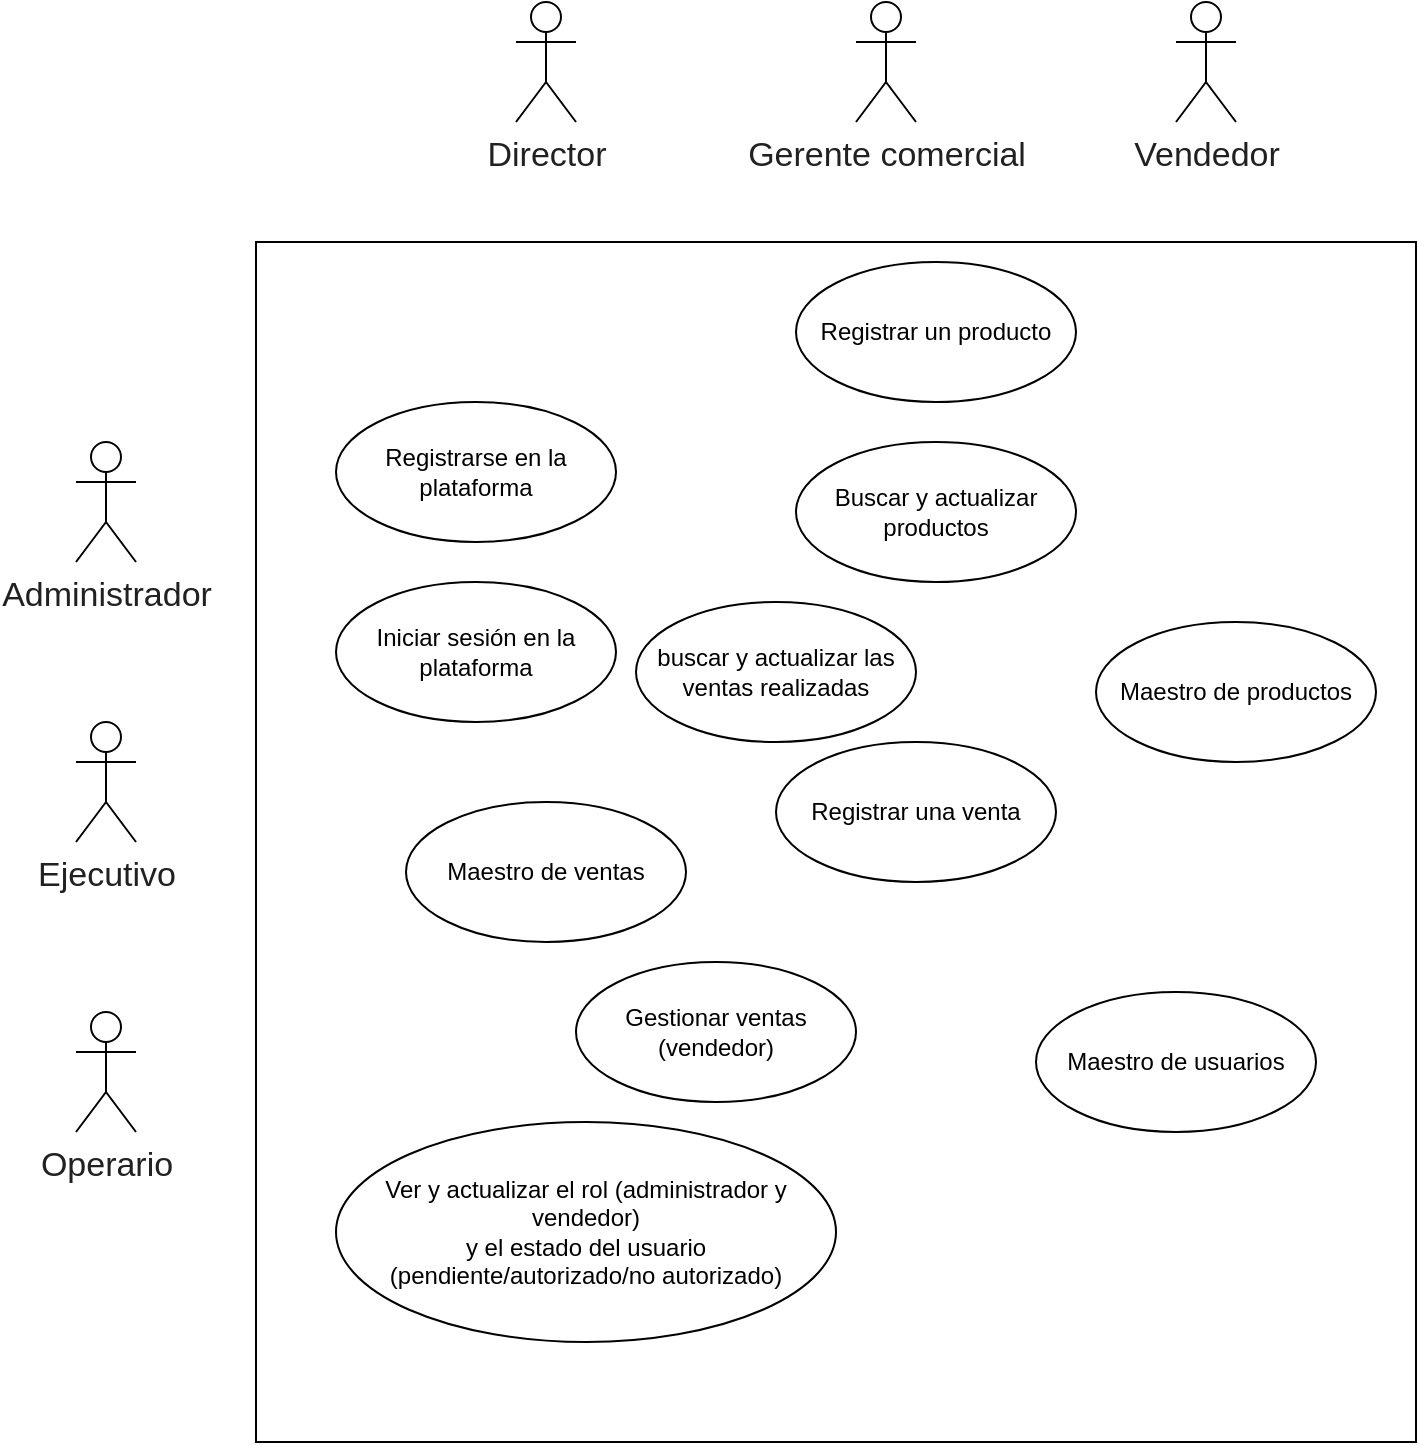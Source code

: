 <mxfile version="15.3.1" type="github">
  <diagram id="VxkHhNuhMuofU4TELfG2" name="Page-1">
    <mxGraphModel dx="1509" dy="877" grid="1" gridSize="10" guides="1" tooltips="1" connect="1" arrows="1" fold="1" page="1" pageScale="1" pageWidth="827" pageHeight="1169" math="0" shadow="0">
      <root>
        <mxCell id="0" />
        <mxCell id="1" parent="0" />
        <mxCell id="NPQQymwvNU5Pvd64ZGO6-2" value="" style="rounded=0;whiteSpace=wrap;html=1;" parent="1" vertex="1">
          <mxGeometry x="180" y="200" width="580" height="600" as="geometry" />
        </mxCell>
        <mxCell id="NPQQymwvNU5Pvd64ZGO6-3" value="&lt;span style=&quot;color: rgb(33 , 33 , 33) ; font-family: &amp;#34;ibm plex sans&amp;#34; , &amp;#34;arial&amp;#34; , sans-serif , &amp;#34;apple color emoji&amp;#34; , &amp;#34;segoe ui emoji&amp;#34; , &amp;#34;segoe ui symbol&amp;#34; ; font-size: 17px ; text-align: justify ; background-color: rgb(255 , 255 , 255)&quot;&gt;Administrador&lt;/span&gt;" style="shape=umlActor;verticalLabelPosition=bottom;verticalAlign=top;html=1;" parent="1" vertex="1">
          <mxGeometry x="90" y="300" width="30" height="60" as="geometry" />
        </mxCell>
        <mxCell id="j7om3JOUFR156DpUftkM-3" value="&lt;span style=&quot;color: rgb(33 , 33 , 33) ; font-family: &amp;#34;ibm plex sans&amp;#34; , &amp;#34;arial&amp;#34; , sans-serif , &amp;#34;apple color emoji&amp;#34; , &amp;#34;segoe ui emoji&amp;#34; , &amp;#34;segoe ui symbol&amp;#34; ; font-size: 17px ; text-align: justify ; background-color: rgb(255 , 255 , 255)&quot;&gt;Vendedor&lt;/span&gt;" style="shape=umlActor;verticalLabelPosition=bottom;verticalAlign=top;html=1;" parent="1" vertex="1">
          <mxGeometry x="640" y="80" width="30" height="60" as="geometry" />
        </mxCell>
        <mxCell id="PHrGSfYcVBkAjA0Uomvq-4" value="&lt;span style=&quot;color: rgb(33 , 33 , 33) ; font-family: &amp;#34;ibm plex sans&amp;#34; , &amp;#34;arial&amp;#34; , sans-serif , &amp;#34;apple color emoji&amp;#34; , &amp;#34;segoe ui emoji&amp;#34; , &amp;#34;segoe ui symbol&amp;#34; ; font-size: 17px ; text-align: justify ; background-color: rgb(255 , 255 , 255)&quot;&gt;Ejecutivo&lt;/span&gt;" style="shape=umlActor;verticalLabelPosition=bottom;verticalAlign=top;html=1;" parent="1" vertex="1">
          <mxGeometry x="90" y="440" width="30" height="60" as="geometry" />
        </mxCell>
        <mxCell id="PHrGSfYcVBkAjA0Uomvq-5" value="&lt;span style=&quot;color: rgb(33 , 33 , 33) ; font-family: &amp;#34;ibm plex sans&amp;#34; , &amp;#34;arial&amp;#34; , sans-serif , &amp;#34;apple color emoji&amp;#34; , &amp;#34;segoe ui emoji&amp;#34; , &amp;#34;segoe ui symbol&amp;#34; ; font-size: 17px ; text-align: justify ; background-color: rgb(255 , 255 , 255)&quot;&gt;Operario&lt;/span&gt;" style="shape=umlActor;verticalLabelPosition=bottom;verticalAlign=top;html=1;" parent="1" vertex="1">
          <mxGeometry x="90" y="585" width="30" height="60" as="geometry" />
        </mxCell>
        <mxCell id="PHrGSfYcVBkAjA0Uomvq-6" value="&lt;span style=&quot;color: rgb(33 , 33 , 33) ; font-family: &amp;#34;ibm plex sans&amp;#34; , &amp;#34;arial&amp;#34; , sans-serif , &amp;#34;apple color emoji&amp;#34; , &amp;#34;segoe ui emoji&amp;#34; , &amp;#34;segoe ui symbol&amp;#34; ; font-size: 17px ; text-align: justify ; background-color: rgb(255 , 255 , 255)&quot;&gt;Director&lt;/span&gt;" style="shape=umlActor;verticalLabelPosition=bottom;verticalAlign=top;html=1;" parent="1" vertex="1">
          <mxGeometry x="310" y="80" width="30" height="60" as="geometry" />
        </mxCell>
        <mxCell id="PHrGSfYcVBkAjA0Uomvq-7" value="&lt;span style=&quot;color: rgb(33 , 33 , 33) ; font-family: &amp;#34;ibm plex sans&amp;#34; , &amp;#34;arial&amp;#34; , sans-serif , &amp;#34;apple color emoji&amp;#34; , &amp;#34;segoe ui emoji&amp;#34; , &amp;#34;segoe ui symbol&amp;#34; ; font-size: 17px ; text-align: justify ; background-color: rgb(255 , 255 , 255)&quot;&gt;Gerente comercial&lt;/span&gt;" style="shape=umlActor;verticalLabelPosition=bottom;verticalAlign=top;html=1;" parent="1" vertex="1">
          <mxGeometry x="480" y="80" width="30" height="60" as="geometry" />
        </mxCell>
        <mxCell id="y6xrSqz0cjAVkDprFvkG-2" value="Registrar un producto" style="ellipse;whiteSpace=wrap;html=1;" vertex="1" parent="1">
          <mxGeometry x="450" y="210" width="140" height="70" as="geometry" />
        </mxCell>
        <mxCell id="y6xrSqz0cjAVkDprFvkG-3" value="Registrar una venta" style="ellipse;whiteSpace=wrap;html=1;" vertex="1" parent="1">
          <mxGeometry x="440" y="450" width="140" height="70" as="geometry" />
        </mxCell>
        <mxCell id="y6xrSqz0cjAVkDprFvkG-4" value="Maestro de productos" style="ellipse;whiteSpace=wrap;html=1;" vertex="1" parent="1">
          <mxGeometry x="600" y="390" width="140" height="70" as="geometry" />
        </mxCell>
        <mxCell id="y6xrSqz0cjAVkDprFvkG-5" value="Maestro de ventas" style="ellipse;whiteSpace=wrap;html=1;" vertex="1" parent="1">
          <mxGeometry x="255" y="480" width="140" height="70" as="geometry" />
        </mxCell>
        <mxCell id="y6xrSqz0cjAVkDprFvkG-6" value="Maestro de usuarios" style="ellipse;whiteSpace=wrap;html=1;" vertex="1" parent="1">
          <mxGeometry x="570" y="575" width="140" height="70" as="geometry" />
        </mxCell>
        <mxCell id="y6xrSqz0cjAVkDprFvkG-7" value="Registrarse en la plataforma" style="ellipse;whiteSpace=wrap;html=1;" vertex="1" parent="1">
          <mxGeometry x="220" y="280" width="140" height="70" as="geometry" />
        </mxCell>
        <mxCell id="y6xrSqz0cjAVkDprFvkG-8" value="Iniciar sesión en la plataforma" style="ellipse;whiteSpace=wrap;html=1;" vertex="1" parent="1">
          <mxGeometry x="220" y="370" width="140" height="70" as="geometry" />
        </mxCell>
        <mxCell id="y6xrSqz0cjAVkDprFvkG-9" value="Buscar y actualizar productos" style="ellipse;whiteSpace=wrap;html=1;" vertex="1" parent="1">
          <mxGeometry x="450" y="300" width="140" height="70" as="geometry" />
        </mxCell>
        <mxCell id="y6xrSqz0cjAVkDprFvkG-10" value="buscar y actualizar las ventas realizadas" style="ellipse;whiteSpace=wrap;html=1;" vertex="1" parent="1">
          <mxGeometry x="370" y="380" width="140" height="70" as="geometry" />
        </mxCell>
        <mxCell id="y6xrSqz0cjAVkDprFvkG-11" value="Gestionar ventas (vendedor)" style="ellipse;whiteSpace=wrap;html=1;" vertex="1" parent="1">
          <mxGeometry x="340" y="560" width="140" height="70" as="geometry" />
        </mxCell>
        <mxCell id="y6xrSqz0cjAVkDprFvkG-12" value="Ver y actualizar el rol (administrador y vendedor)&lt;br&gt; y el estado del usuario (pendiente/autorizado/no autorizado)" style="ellipse;whiteSpace=wrap;html=1;" vertex="1" parent="1">
          <mxGeometry x="220" y="640" width="250" height="110" as="geometry" />
        </mxCell>
      </root>
    </mxGraphModel>
  </diagram>
</mxfile>
